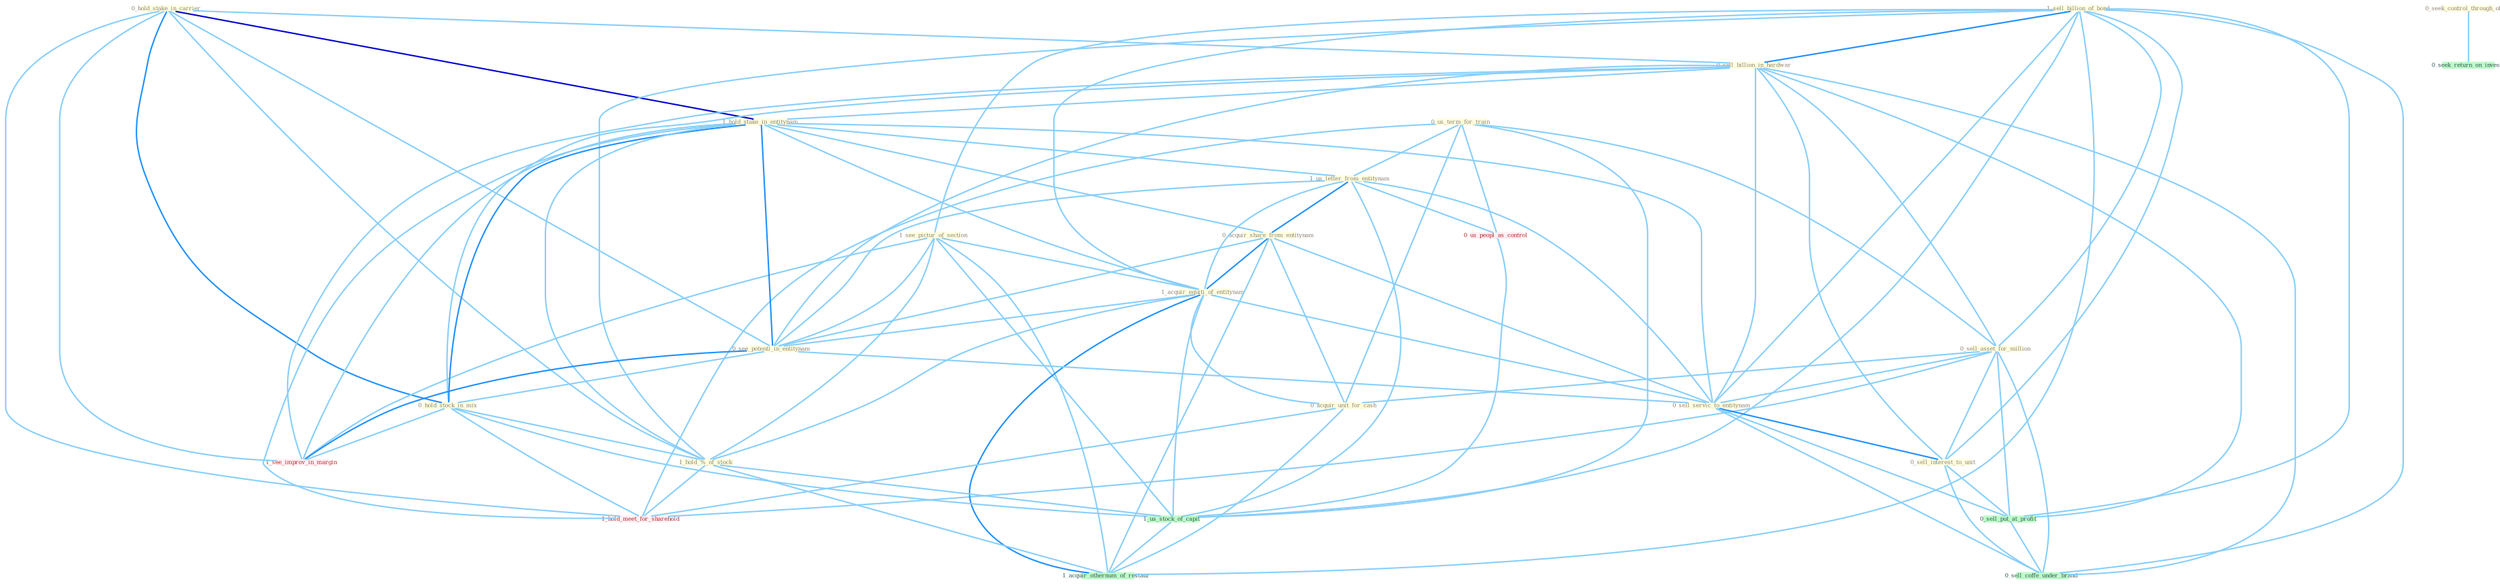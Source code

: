 Graph G{ 
    node
    [shape=polygon,style=filled,width=.5,height=.06,color="#BDFCC9",fixedsize=true,fontsize=4,
    fontcolor="#2f4f4f"];
    {node
    [color="#ffffe0", fontcolor="#8b7d6b"] "0_hold_stake_in_carrier " "0_us_term_for_train " "1_sell_billion_of_bond " "0_sell_billion_in_hardwar " "0_sell_asset_for_million " "1_see_pictur_of_section " "1_hold_stake_in_entitynam " "1_us_letter_from_entitynam " "0_seek_control_through_offer " "0_acquir_share_from_entitynam " "1_acquir_equiti_of_entitynam " "0_see_potenti_in_entitynam " "0_sell_servic_to_entitynam " "0_sell_interest_to_unit " "0_hold_stock_in_mix " "0_acquir_unit_for_cash " "1_hold_%_of_stock "}
{node [color="#fff0f5", fontcolor="#b22222"] "0_us_peopl_as_control " "1_see_improv_in_margin " "1_hold_meet_for_sharehold "}
edge [color="#B0E2FF"];

	"0_hold_stake_in_carrier " -- "0_sell_billion_in_hardwar " [w="1", color="#87cefa" ];
	"0_hold_stake_in_carrier " -- "1_hold_stake_in_entitynam " [w="3", color="#0000cd" , len=0.6];
	"0_hold_stake_in_carrier " -- "0_see_potenti_in_entitynam " [w="1", color="#87cefa" ];
	"0_hold_stake_in_carrier " -- "0_hold_stock_in_mix " [w="2", color="#1e90ff" , len=0.8];
	"0_hold_stake_in_carrier " -- "1_hold_%_of_stock " [w="1", color="#87cefa" ];
	"0_hold_stake_in_carrier " -- "1_see_improv_in_margin " [w="1", color="#87cefa" ];
	"0_hold_stake_in_carrier " -- "1_hold_meet_for_sharehold " [w="1", color="#87cefa" ];
	"0_us_term_for_train " -- "0_sell_asset_for_million " [w="1", color="#87cefa" ];
	"0_us_term_for_train " -- "1_us_letter_from_entitynam " [w="1", color="#87cefa" ];
	"0_us_term_for_train " -- "0_acquir_unit_for_cash " [w="1", color="#87cefa" ];
	"0_us_term_for_train " -- "0_us_peopl_as_control " [w="1", color="#87cefa" ];
	"0_us_term_for_train " -- "1_us_stock_of_capit " [w="1", color="#87cefa" ];
	"0_us_term_for_train " -- "1_hold_meet_for_sharehold " [w="1", color="#87cefa" ];
	"1_sell_billion_of_bond " -- "0_sell_billion_in_hardwar " [w="2", color="#1e90ff" , len=0.8];
	"1_sell_billion_of_bond " -- "0_sell_asset_for_million " [w="1", color="#87cefa" ];
	"1_sell_billion_of_bond " -- "1_see_pictur_of_section " [w="1", color="#87cefa" ];
	"1_sell_billion_of_bond " -- "1_acquir_equiti_of_entitynam " [w="1", color="#87cefa" ];
	"1_sell_billion_of_bond " -- "0_sell_servic_to_entitynam " [w="1", color="#87cefa" ];
	"1_sell_billion_of_bond " -- "0_sell_interest_to_unit " [w="1", color="#87cefa" ];
	"1_sell_billion_of_bond " -- "1_hold_%_of_stock " [w="1", color="#87cefa" ];
	"1_sell_billion_of_bond " -- "0_sell_put_at_profit " [w="1", color="#87cefa" ];
	"1_sell_billion_of_bond " -- "1_us_stock_of_capit " [w="1", color="#87cefa" ];
	"1_sell_billion_of_bond " -- "0_sell_coffe_under_brand " [w="1", color="#87cefa" ];
	"1_sell_billion_of_bond " -- "1_acquir_othernum_of_restaur " [w="1", color="#87cefa" ];
	"0_sell_billion_in_hardwar " -- "0_sell_asset_for_million " [w="1", color="#87cefa" ];
	"0_sell_billion_in_hardwar " -- "1_hold_stake_in_entitynam " [w="1", color="#87cefa" ];
	"0_sell_billion_in_hardwar " -- "0_see_potenti_in_entitynam " [w="1", color="#87cefa" ];
	"0_sell_billion_in_hardwar " -- "0_sell_servic_to_entitynam " [w="1", color="#87cefa" ];
	"0_sell_billion_in_hardwar " -- "0_sell_interest_to_unit " [w="1", color="#87cefa" ];
	"0_sell_billion_in_hardwar " -- "0_hold_stock_in_mix " [w="1", color="#87cefa" ];
	"0_sell_billion_in_hardwar " -- "0_sell_put_at_profit " [w="1", color="#87cefa" ];
	"0_sell_billion_in_hardwar " -- "1_see_improv_in_margin " [w="1", color="#87cefa" ];
	"0_sell_billion_in_hardwar " -- "0_sell_coffe_under_brand " [w="1", color="#87cefa" ];
	"0_sell_asset_for_million " -- "0_sell_servic_to_entitynam " [w="1", color="#87cefa" ];
	"0_sell_asset_for_million " -- "0_sell_interest_to_unit " [w="1", color="#87cefa" ];
	"0_sell_asset_for_million " -- "0_acquir_unit_for_cash " [w="1", color="#87cefa" ];
	"0_sell_asset_for_million " -- "0_sell_put_at_profit " [w="1", color="#87cefa" ];
	"0_sell_asset_for_million " -- "0_sell_coffe_under_brand " [w="1", color="#87cefa" ];
	"0_sell_asset_for_million " -- "1_hold_meet_for_sharehold " [w="1", color="#87cefa" ];
	"1_see_pictur_of_section " -- "1_acquir_equiti_of_entitynam " [w="1", color="#87cefa" ];
	"1_see_pictur_of_section " -- "0_see_potenti_in_entitynam " [w="1", color="#87cefa" ];
	"1_see_pictur_of_section " -- "1_hold_%_of_stock " [w="1", color="#87cefa" ];
	"1_see_pictur_of_section " -- "1_us_stock_of_capit " [w="1", color="#87cefa" ];
	"1_see_pictur_of_section " -- "1_see_improv_in_margin " [w="1", color="#87cefa" ];
	"1_see_pictur_of_section " -- "1_acquir_othernum_of_restaur " [w="1", color="#87cefa" ];
	"1_hold_stake_in_entitynam " -- "1_us_letter_from_entitynam " [w="1", color="#87cefa" ];
	"1_hold_stake_in_entitynam " -- "0_acquir_share_from_entitynam " [w="1", color="#87cefa" ];
	"1_hold_stake_in_entitynam " -- "1_acquir_equiti_of_entitynam " [w="1", color="#87cefa" ];
	"1_hold_stake_in_entitynam " -- "0_see_potenti_in_entitynam " [w="2", color="#1e90ff" , len=0.8];
	"1_hold_stake_in_entitynam " -- "0_sell_servic_to_entitynam " [w="1", color="#87cefa" ];
	"1_hold_stake_in_entitynam " -- "0_hold_stock_in_mix " [w="2", color="#1e90ff" , len=0.8];
	"1_hold_stake_in_entitynam " -- "1_hold_%_of_stock " [w="1", color="#87cefa" ];
	"1_hold_stake_in_entitynam " -- "1_see_improv_in_margin " [w="1", color="#87cefa" ];
	"1_hold_stake_in_entitynam " -- "1_hold_meet_for_sharehold " [w="1", color="#87cefa" ];
	"1_us_letter_from_entitynam " -- "0_acquir_share_from_entitynam " [w="2", color="#1e90ff" , len=0.8];
	"1_us_letter_from_entitynam " -- "1_acquir_equiti_of_entitynam " [w="1", color="#87cefa" ];
	"1_us_letter_from_entitynam " -- "0_see_potenti_in_entitynam " [w="1", color="#87cefa" ];
	"1_us_letter_from_entitynam " -- "0_sell_servic_to_entitynam " [w="1", color="#87cefa" ];
	"1_us_letter_from_entitynam " -- "0_us_peopl_as_control " [w="1", color="#87cefa" ];
	"1_us_letter_from_entitynam " -- "1_us_stock_of_capit " [w="1", color="#87cefa" ];
	"0_seek_control_through_offer " -- "0_seek_return_on_invest " [w="1", color="#87cefa" ];
	"0_acquir_share_from_entitynam " -- "1_acquir_equiti_of_entitynam " [w="2", color="#1e90ff" , len=0.8];
	"0_acquir_share_from_entitynam " -- "0_see_potenti_in_entitynam " [w="1", color="#87cefa" ];
	"0_acquir_share_from_entitynam " -- "0_sell_servic_to_entitynam " [w="1", color="#87cefa" ];
	"0_acquir_share_from_entitynam " -- "0_acquir_unit_for_cash " [w="1", color="#87cefa" ];
	"0_acquir_share_from_entitynam " -- "1_acquir_othernum_of_restaur " [w="1", color="#87cefa" ];
	"1_acquir_equiti_of_entitynam " -- "0_see_potenti_in_entitynam " [w="1", color="#87cefa" ];
	"1_acquir_equiti_of_entitynam " -- "0_sell_servic_to_entitynam " [w="1", color="#87cefa" ];
	"1_acquir_equiti_of_entitynam " -- "0_acquir_unit_for_cash " [w="1", color="#87cefa" ];
	"1_acquir_equiti_of_entitynam " -- "1_hold_%_of_stock " [w="1", color="#87cefa" ];
	"1_acquir_equiti_of_entitynam " -- "1_us_stock_of_capit " [w="1", color="#87cefa" ];
	"1_acquir_equiti_of_entitynam " -- "1_acquir_othernum_of_restaur " [w="2", color="#1e90ff" , len=0.8];
	"0_see_potenti_in_entitynam " -- "0_sell_servic_to_entitynam " [w="1", color="#87cefa" ];
	"0_see_potenti_in_entitynam " -- "0_hold_stock_in_mix " [w="1", color="#87cefa" ];
	"0_see_potenti_in_entitynam " -- "1_see_improv_in_margin " [w="2", color="#1e90ff" , len=0.8];
	"0_sell_servic_to_entitynam " -- "0_sell_interest_to_unit " [w="2", color="#1e90ff" , len=0.8];
	"0_sell_servic_to_entitynam " -- "0_sell_put_at_profit " [w="1", color="#87cefa" ];
	"0_sell_servic_to_entitynam " -- "0_sell_coffe_under_brand " [w="1", color="#87cefa" ];
	"0_sell_interest_to_unit " -- "0_sell_put_at_profit " [w="1", color="#87cefa" ];
	"0_sell_interest_to_unit " -- "0_sell_coffe_under_brand " [w="1", color="#87cefa" ];
	"0_hold_stock_in_mix " -- "1_hold_%_of_stock " [w="1", color="#87cefa" ];
	"0_hold_stock_in_mix " -- "1_us_stock_of_capit " [w="1", color="#87cefa" ];
	"0_hold_stock_in_mix " -- "1_see_improv_in_margin " [w="1", color="#87cefa" ];
	"0_hold_stock_in_mix " -- "1_hold_meet_for_sharehold " [w="1", color="#87cefa" ];
	"0_acquir_unit_for_cash " -- "1_hold_meet_for_sharehold " [w="1", color="#87cefa" ];
	"0_acquir_unit_for_cash " -- "1_acquir_othernum_of_restaur " [w="1", color="#87cefa" ];
	"1_hold_%_of_stock " -- "1_us_stock_of_capit " [w="1", color="#87cefa" ];
	"1_hold_%_of_stock " -- "1_hold_meet_for_sharehold " [w="1", color="#87cefa" ];
	"1_hold_%_of_stock " -- "1_acquir_othernum_of_restaur " [w="1", color="#87cefa" ];
	"0_us_peopl_as_control " -- "1_us_stock_of_capit " [w="1", color="#87cefa" ];
	"0_sell_put_at_profit " -- "0_sell_coffe_under_brand " [w="1", color="#87cefa" ];
	"1_us_stock_of_capit " -- "1_acquir_othernum_of_restaur " [w="1", color="#87cefa" ];
}